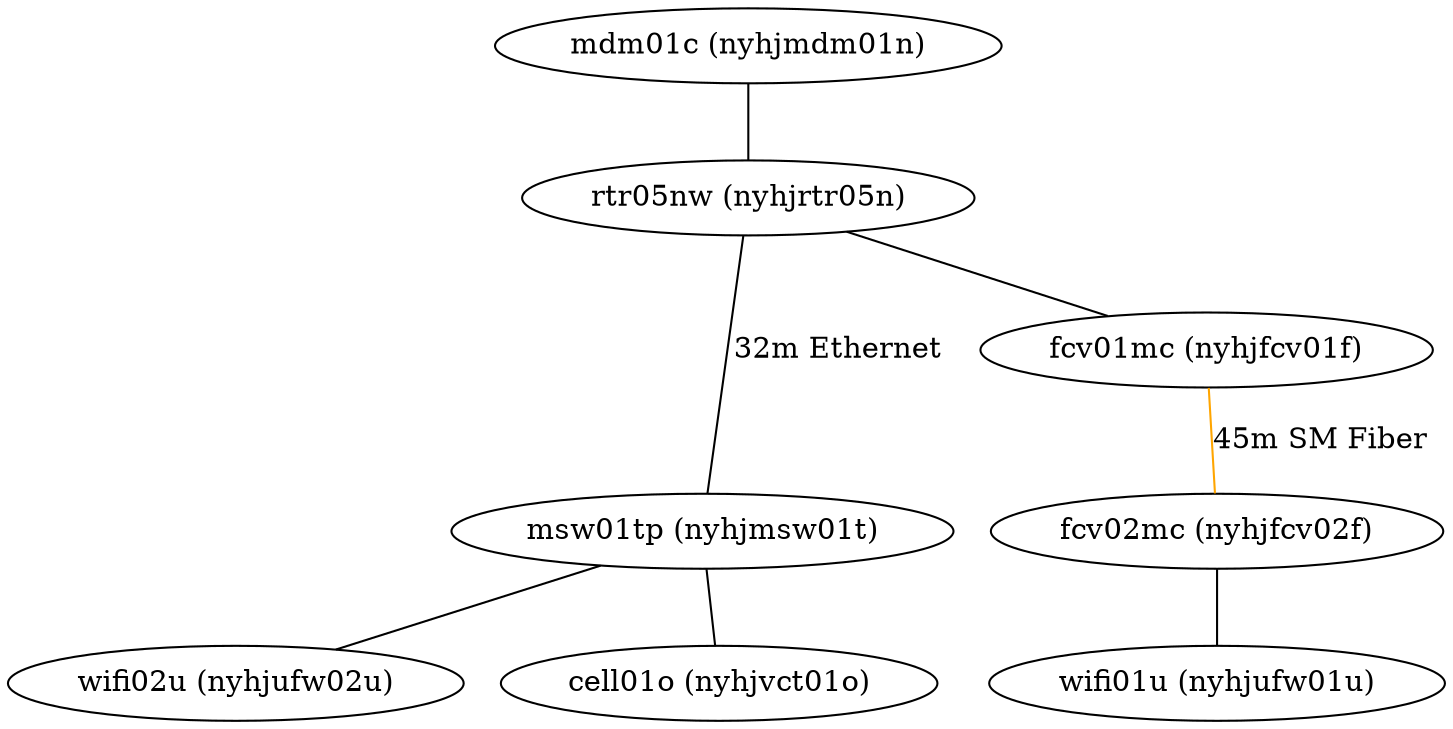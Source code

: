 graph {
    mdm01c [label="mdm01c (nyhjmdm01n)"]
    rtr05nw [label="rtr05nw (nyhjrtr05n)"]
    msw01tp [label="msw01tp (nyhjmsw01t)"]
    fcv01mc [label="fcv01mc (nyhjfcv01f)"]
    fcv02mc [label="fcv02mc (nyhjfcv02f)"]
    wifi01u [label="wifi01u (nyhjufw01u)"]
    wifi02u [label="wifi02u (nyhjufw02u)"]
    cell01o [label="cell01o (nyhjvct01o)"]

    subgraph endpoints {
        rank=same
        fcv02mc
        msw01tp
    }

    mdm01c -- rtr05nw
    rtr05nw -- fcv01mc
    rtr05nw -- msw01tp [label="32m Ethernet"]
    fcv01mc -- fcv02mc [color="orange", label="45m SM Fiber"]
    fcv02mc -- wifi01u
    msw01tp -- cell01o
    msw01tp -- wifi02u
}